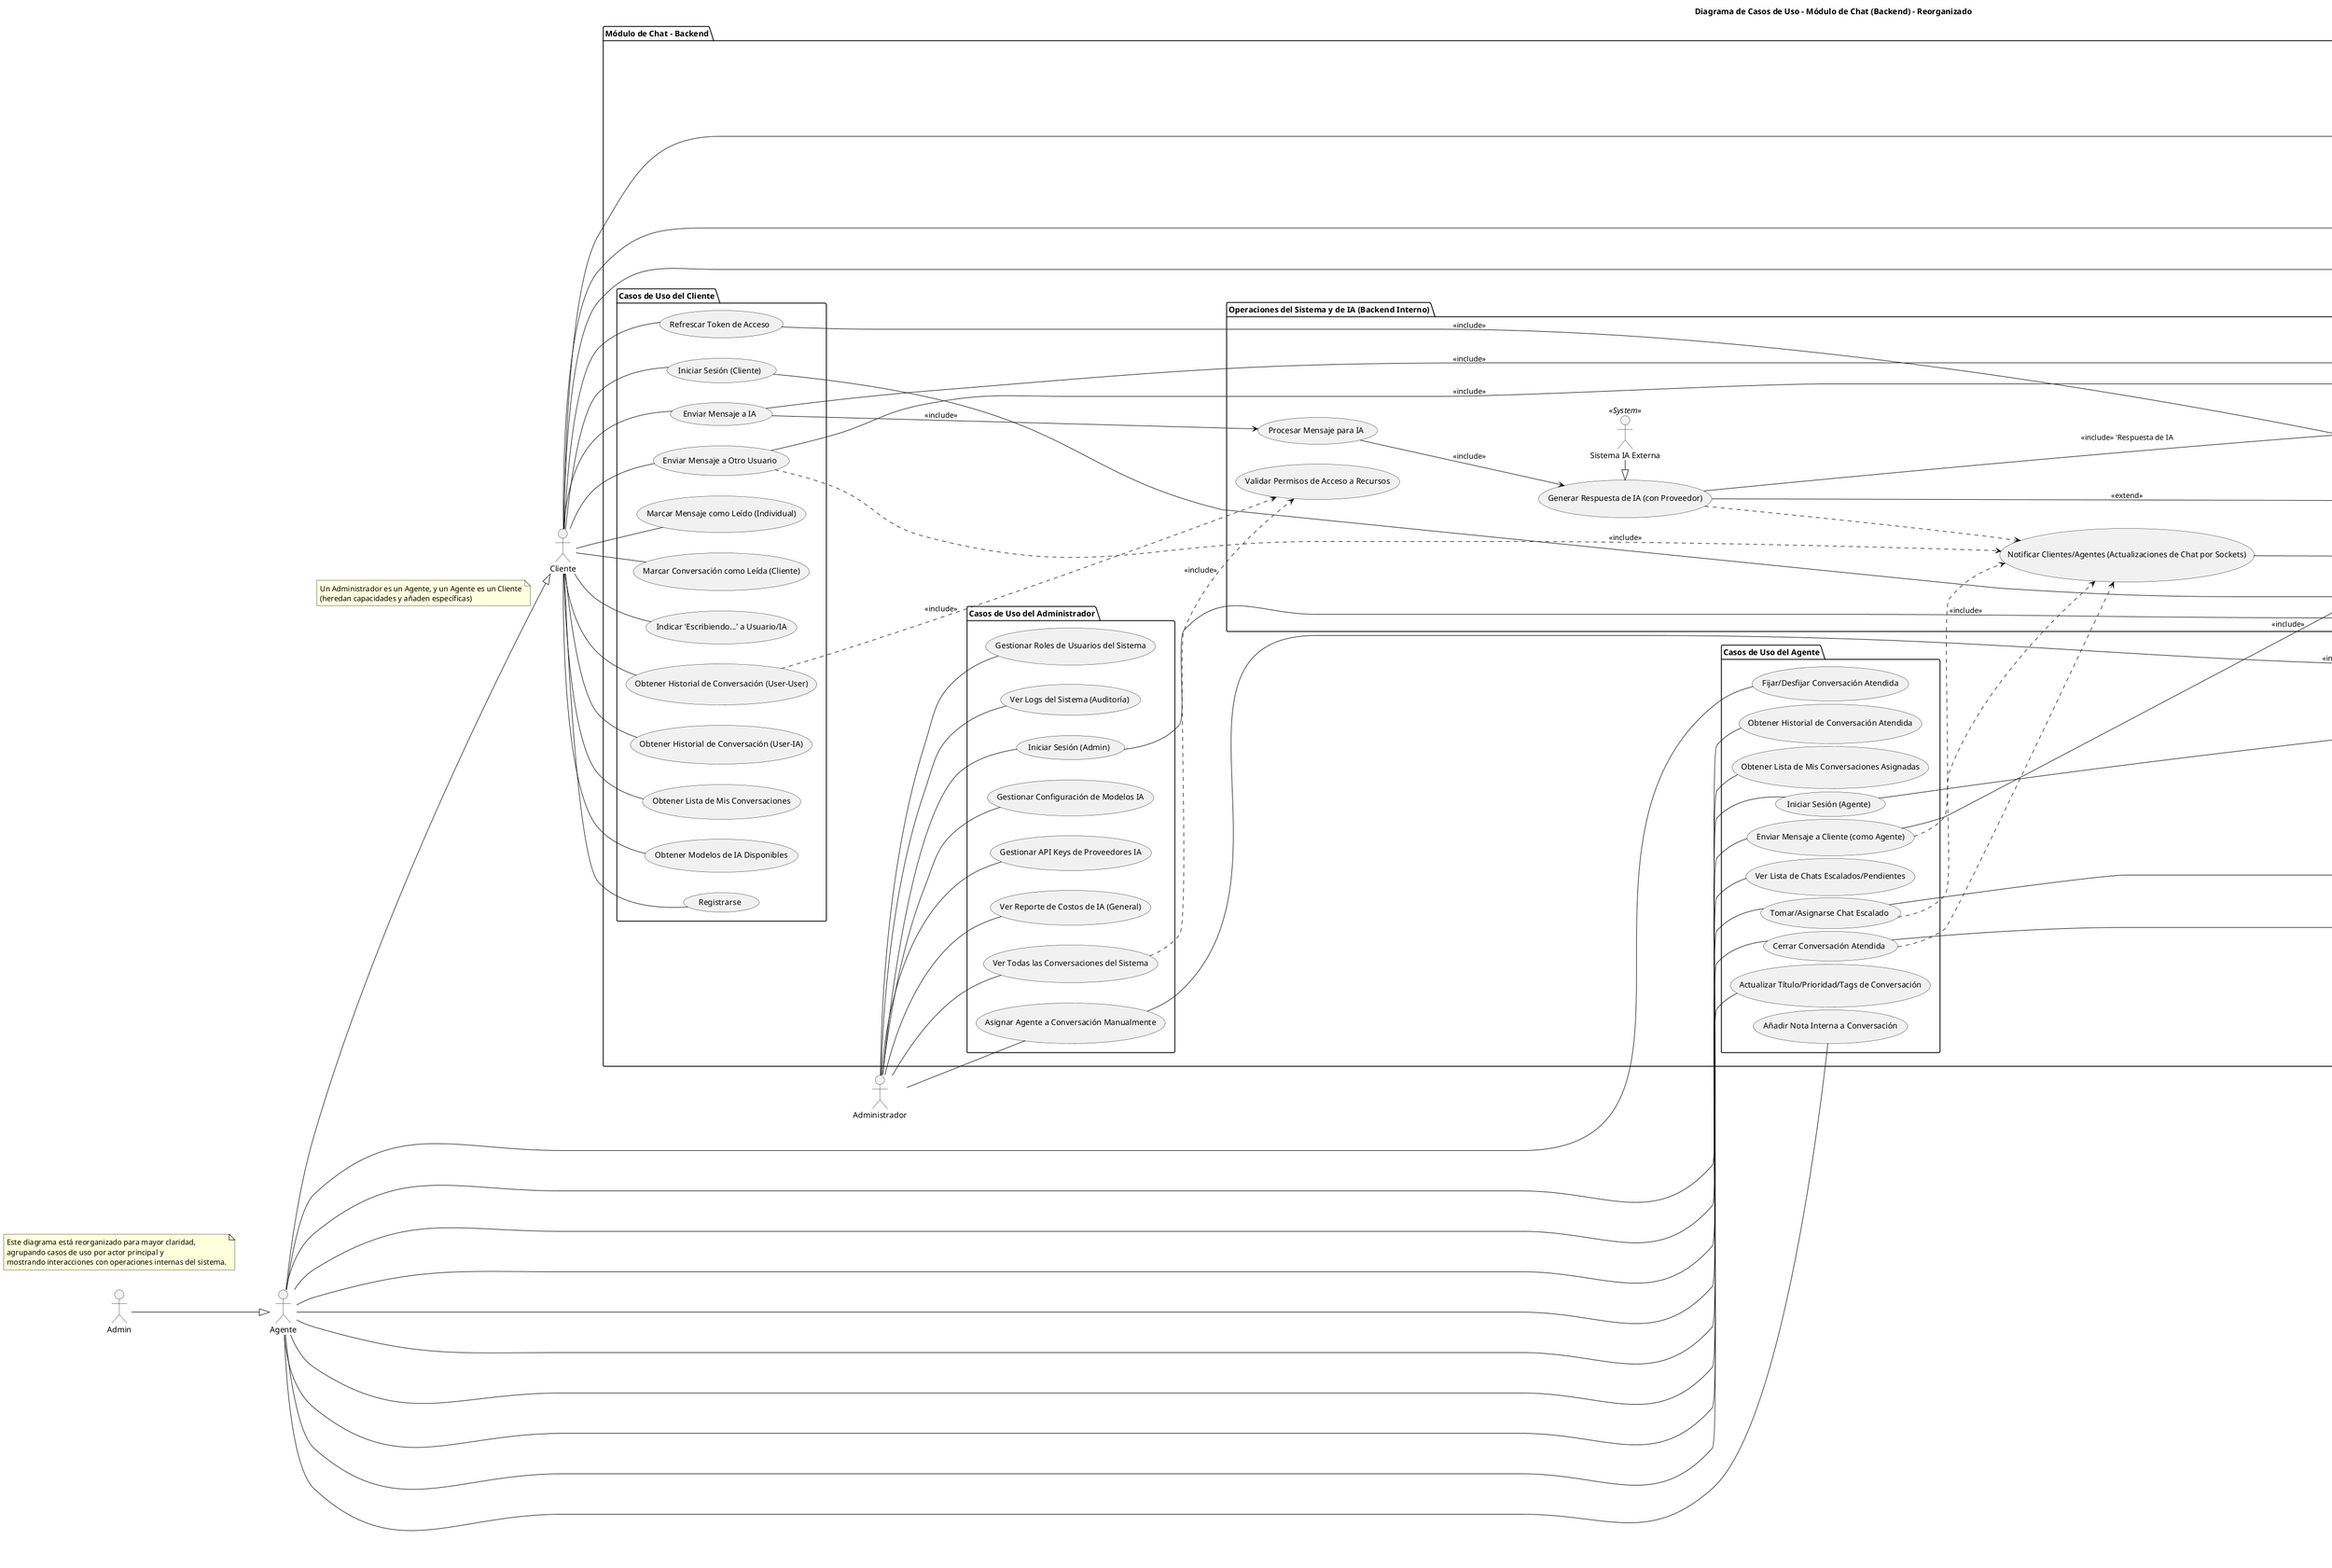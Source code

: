 @startuml Diagrama_Casos_De_Uso_Chat_Reorganizado

left to right direction

title Diagrama de Casos de Uso - Módulo de Chat (Backend) - Reorganizado

actor Cliente
actor Agente
actor Administrador

Admin --|> Agente
Agente --|> Cliente
note on link: Un Administrador es un Agente, y un Agente es un Cliente\n(heredan capacidades y añaden específicas)

package "Módulo de Chat - Backend" {

    package "Funcionalidades Comunes (Todos los Usuarios Autenticados)" {
        usecase "Conectar a Socket.IO" as UC_SocketConnect
        usecase "Recibir Mensaje Nuevo" as UC_ReceiveMsg
        usecase "Recibir Indicador 'Escribiendo...'" as UC_ReceiveTyping
        usecase "Obtener Usuario Actual" as UC_GetMe
        usecase "Cerrar Sesión" as UC_Logout
    }

    package "Casos de Uso del Cliente" {
        usecase "Registrarse" as UC_Register
        usecase "Iniciar Sesión (Cliente)" as UC_LoginClient
        usecase "Refrescar Token de Acceso" as UC_RefreshToken

        usecase "Enviar Mensaje a Otro Usuario" as UC_SendUserMsg
        usecase "Enviar Mensaje a IA" as UC_SendIAMsg
        usecase "Marcar Mensaje como Leído (Individual)" as UC_MarkMsgReadClient
        usecase "Marcar Conversación como Leída (Cliente)" as UC_MarkConvReadClient
        usecase "Indicar 'Escribiendo...' a Usuario/IA" as UC_TypingClient
        usecase "Obtener Historial de Conversación (User-User)" as UC_GetHistoryUserUser
        usecase "Obtener Historial de Conversación (User-IA)" as UC_GetHistoryUserIA
        usecase "Obtener Lista de Mis Conversaciones" as UC_GetMyConvsClient
        usecase "Obtener Modelos de IA Disponibles" as UC_GetAIModelsClient
    }

    package "Casos de Uso del Agente" {
        usecase "Iniciar Sesión (Agente)" as UC_LoginAgent
        ' Agente hereda Conectar a Socket, Recibir Mensaje, Typing, etc. de Cliente
        usecase "Enviar Mensaje a Cliente (como Agente)" as UC_AgentSendMsgToClient
        usecase "Ver Lista de Chats Escalados/Pendientes" as UC_ViewPendingChats
        usecase "Tomar/Asignarse Chat Escalado" as UC_PickChatAgent
        usecase "Cerrar Conversación Atendida" as UC_CloseConvAgent
        usecase "Actualizar Título/Prioridad/Tags de Conversación" as UC_AgentUpdateConvMeta
        usecase "Añadir Nota Interna a Conversación" as UC_AgentAddConvNote
        usecase "Fijar/Desfijar Conversación Atendida" as UC_AgentPinConv
        usecase "Obtener Historial de Conversación Atendida" as UC_GetHistoryAgentChat
        usecase "Obtener Lista de Mis Conversaciones Asignadas" as UC_GetMyAssignedConvs
    }

    package "Casos de Uso del Administrador" {
        usecase "Iniciar Sesión (Admin)" as UC_LoginAdmin
        ' Admin hereda todos los casos de uso de Agente
        usecase "Gestionar Configuración de Modelos IA" as UC_AdminManageAIModels
        usecase "Gestionar API Keys de Proveedores IA" as UC_AdminManageAPIKeys
        usecase "Ver Reporte de Costos de IA (General)" as UC_AdminViewCosts
        usecase "Ver Todas las Conversaciones del Sistema" as UC_AdminViewAllConvs
        usecase "Asignar Agente a Conversación Manualmente" as UC_AdminAssignAgentToConv
        usecase "Gestionar Roles de Usuarios del Sistema" as UC_AdminManageUserRoles
        usecase "Ver Logs del Sistema (Auditoría)" as UC_AdminViewLogs
    }

    package "Operaciones del Sistema y de IA (Backend Interno)" {
        actor "Sistema IA Externa" as Ext_AI_System <<(S,orchid) System>>
        actor "Sistema de Persistencia" as DB_System <<(S,orchid) System>>
        actor "Sistema de Notificaciones" as Notif_System <<(S,orchid) System>>
        actor "Sistema de Autenticación" as Auth_System <<(S,orchid) System>>

        usecase "Procesar Mensaje para IA" as UC_Sys_ProcessIAMsg
        usecase "Generar Respuesta de IA (con Proveedor)" as UC_Sys_GenerateIAResp
        usecase "Manejar 'Tool Calling' de IA" as UC_Sys_HandleToolCall
        usecase "Ejecutar Herramienta 'Escalar a Agente'" as UC_Sys_ExecEscalateTool
        usecase "Persistir Mensaje" as UC_Sys_PersistMsg
        usecase "Gestionar (Crear/Actualizar) Conversación" as UC_Sys_ManageConvDB
        usecase "Validar Permisos de Acceso a Recursos" as UC_Sys_ValidatePerms
        usecase "Notificar Agentes (Nuevo Chat Escalado)" as UC_Sys_NotifyAgentsEscalation
        usecase "Notificar Clientes/Agentes (Actualizaciones de Chat por Sockets)" as UC_Sys_NotifyChatUpdates
        usecase "Encriptar/Desencriptar API Keys" as UC_Sys_EncryptDecryptKeys
        usecase "Validar y Emitir Tokens (Access/Refresh)" as UC_Sys_IssueTokens
        usecase "Validar Refresh Token" as UC_Sys_ValidateRefreshToken
        usecase "Almacenar/Invalidar Refresh Token" as UC_Sys_StoreRefreshToken
    }
}

' --- Conexiones de Actores Principales a sus Paquetes/Casos de Uso ---
Cliente -- UC_Register
Cliente -- UC_LoginClient
Cliente -- UC_RefreshToken
Cliente -- UC_SocketConnect
Cliente -- UC_SendUserMsg
Cliente -- UC_SendIAMsg
Cliente -- UC_MarkMsgReadClient
Cliente -- UC_MarkConvReadClient
Cliente -- UC_TypingClient
Cliente -- UC_GetHistoryUserUser
Cliente -- UC_GetHistoryUserIA
Cliente -- UC_GetMyConvsClient
Cliente -- UC_GetAIModelsClient
Cliente -- UC_GetMe
Cliente -- UC_Logout

Agente -- UC_LoginAgent
' Agente también accede a UC_SocketConnect, UC_RefreshToken, UC_GetMe, UC_Logout (heredado)
Agente -- UC_AgentSendMsgToClient
Agente -- UC_ViewPendingChats
Agente -- UC_PickChatAgent
Agente -- UC_CloseConvAgent
Agente -- UC_AgentUpdateConvMeta
Agente -- UC_AgentAddConvNote
Agente -- UC_AgentPinConv
Agente -- UC_GetHistoryAgentChat
Agente -- UC_GetMyAssignedConvs

Administrador -- UC_LoginAdmin
' Admin también accede a todo lo de Agente (heredado)
Administrador -- UC_AdminManageAIModels
Administrador -- UC_AdminManageAPIKeys
Administrador -- UC_AdminViewCosts
Administrador -- UC_AdminViewAllConvs
Administrador -- UC_AdminAssignAgentToConv
Administrador -- UC_AdminManageUserRoles
Administrador -- UC_AdminViewLogs


' --- Relaciones <<include>> / <<extend>> (más selectivas para legibilidad) ---

UC_SendUserMsg ----> UC_Sys_PersistMsg : <<include>>
UC_SendIAMsg ----> UC_Sys_PersistMsg : <<include>>
UC_AgentSendMsgToClient ----> UC_Sys_PersistMsg : <<include>>

UC_SendIAMsg ----> UC_Sys_ProcessIAMsg : <<include>>
UC_Sys_ProcessIAMsg ----> UC_Sys_GenerateIAResp : <<include>>
UC_Sys_GenerateIAResp ----> UC_Sys_HandleToolCall : <<extend>>
UC_Sys_HandleToolCall ----> UC_Sys_ExecEscalateTool : <<extend>>
UC_Sys_ExecEscalateTool ----> UC_Sys_ManageConvDB : <<include>>
UC_Sys_ExecEscalateTool ----> UC_Sys_NotifyAgentsEscalation : <<include>>
UC_Sys_GenerateIAResp ----> UC_Sys_PersistMsg : <<include>> 'Respuesta de IA

UC_PickChatAgent ----> UC_Sys_ManageConvDB : <<include>>
UC_AdminAssignAgentToConv ----> UC_Sys_ManageConvDB : <<include>>
UC_CloseConvAgent ----> UC_Sys_ManageConvDB : <<include>>

' Autenticación y Tokens
UC_LoginClient ----> UC_Sys_IssueTokens : <<include>>
UC_LoginAgent ----> UC_Sys_IssueTokens : <<include>>
UC_LoginAdmin ----> UC_Sys_IssueTokens : <<include>>
UC_RefreshToken ----> UC_Sys_ValidateRefreshToken : <<include>>
UC_Sys_ValidateRefreshToken ----> UC_Sys_IssueTokens : <<include>>
UC_Sys_IssueTokens ----> UC_Sys_StoreRefreshToken : <<include>>
UC_Logout ----> UC_Sys_StoreRefreshToken : <<include>> 'Para invalidar'


' Conexiones a Actores del Sistema Interno
UC_Sys_GenerateIAResp <|- Ext_AI_System
UC_Sys_PersistMsg -|> DB_System
UC_Sys_ManageConvDB -|> DB_System
UC_Sys_NotifyAgentsEscalation -|> Notif_System
UC_Sys_NotifyChatUpdates -|> Notif_System
UC_Sys_EncryptDecryptKeys -|> Auth_System 
UC_Sys_IssueTokens -|> Auth_System
UC_Sys_ValidateRefreshToken -|> Auth_System
UC_Sys_StoreRefreshToken -|> DB_System 

' Conexiones a Validar Permisos (ejemplos, no exhaustivo para no saturar)
UC_GetHistoryUserUser ..> UC_Sys_ValidatePerms : <<include>>
UC_AdminViewAllConvs ..> UC_Sys_ValidatePerms : <<include>>
UC_SocketConnect ..> Auth_System : <<include>> 'Auth de socket'

' Casos de uso que comúnmente notifican a través de sockets
UC_SendUserMsg ..> UC_Sys_NotifyChatUpdates
UC_AgentSendMsgToClient ..> UC_Sys_NotifyChatUpdates
UC_Sys_GenerateIAResp ..> UC_Sys_NotifyChatUpdates
UC_PickChatAgent ..> UC_Sys_NotifyChatUpdates
UC_CloseConvAgent ..> UC_Sys_NotifyChatUpdates


note "Este diagrama está reorganizado para mayor claridad,\nagrupando casos de uso por actor principal y \nmostrando interacciones con operaciones internas del sistema." as MainNote
@enduml